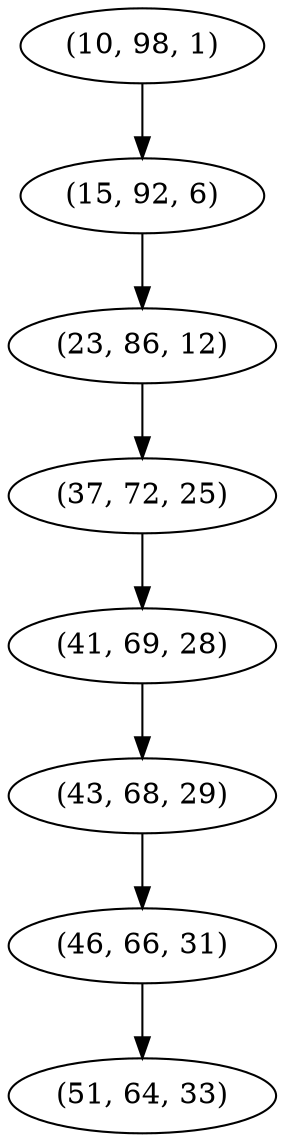 digraph tree {
    "(10, 98, 1)";
    "(15, 92, 6)";
    "(23, 86, 12)";
    "(37, 72, 25)";
    "(41, 69, 28)";
    "(43, 68, 29)";
    "(46, 66, 31)";
    "(51, 64, 33)";
    "(10, 98, 1)" -> "(15, 92, 6)";
    "(15, 92, 6)" -> "(23, 86, 12)";
    "(23, 86, 12)" -> "(37, 72, 25)";
    "(37, 72, 25)" -> "(41, 69, 28)";
    "(41, 69, 28)" -> "(43, 68, 29)";
    "(43, 68, 29)" -> "(46, 66, 31)";
    "(46, 66, 31)" -> "(51, 64, 33)";
}
